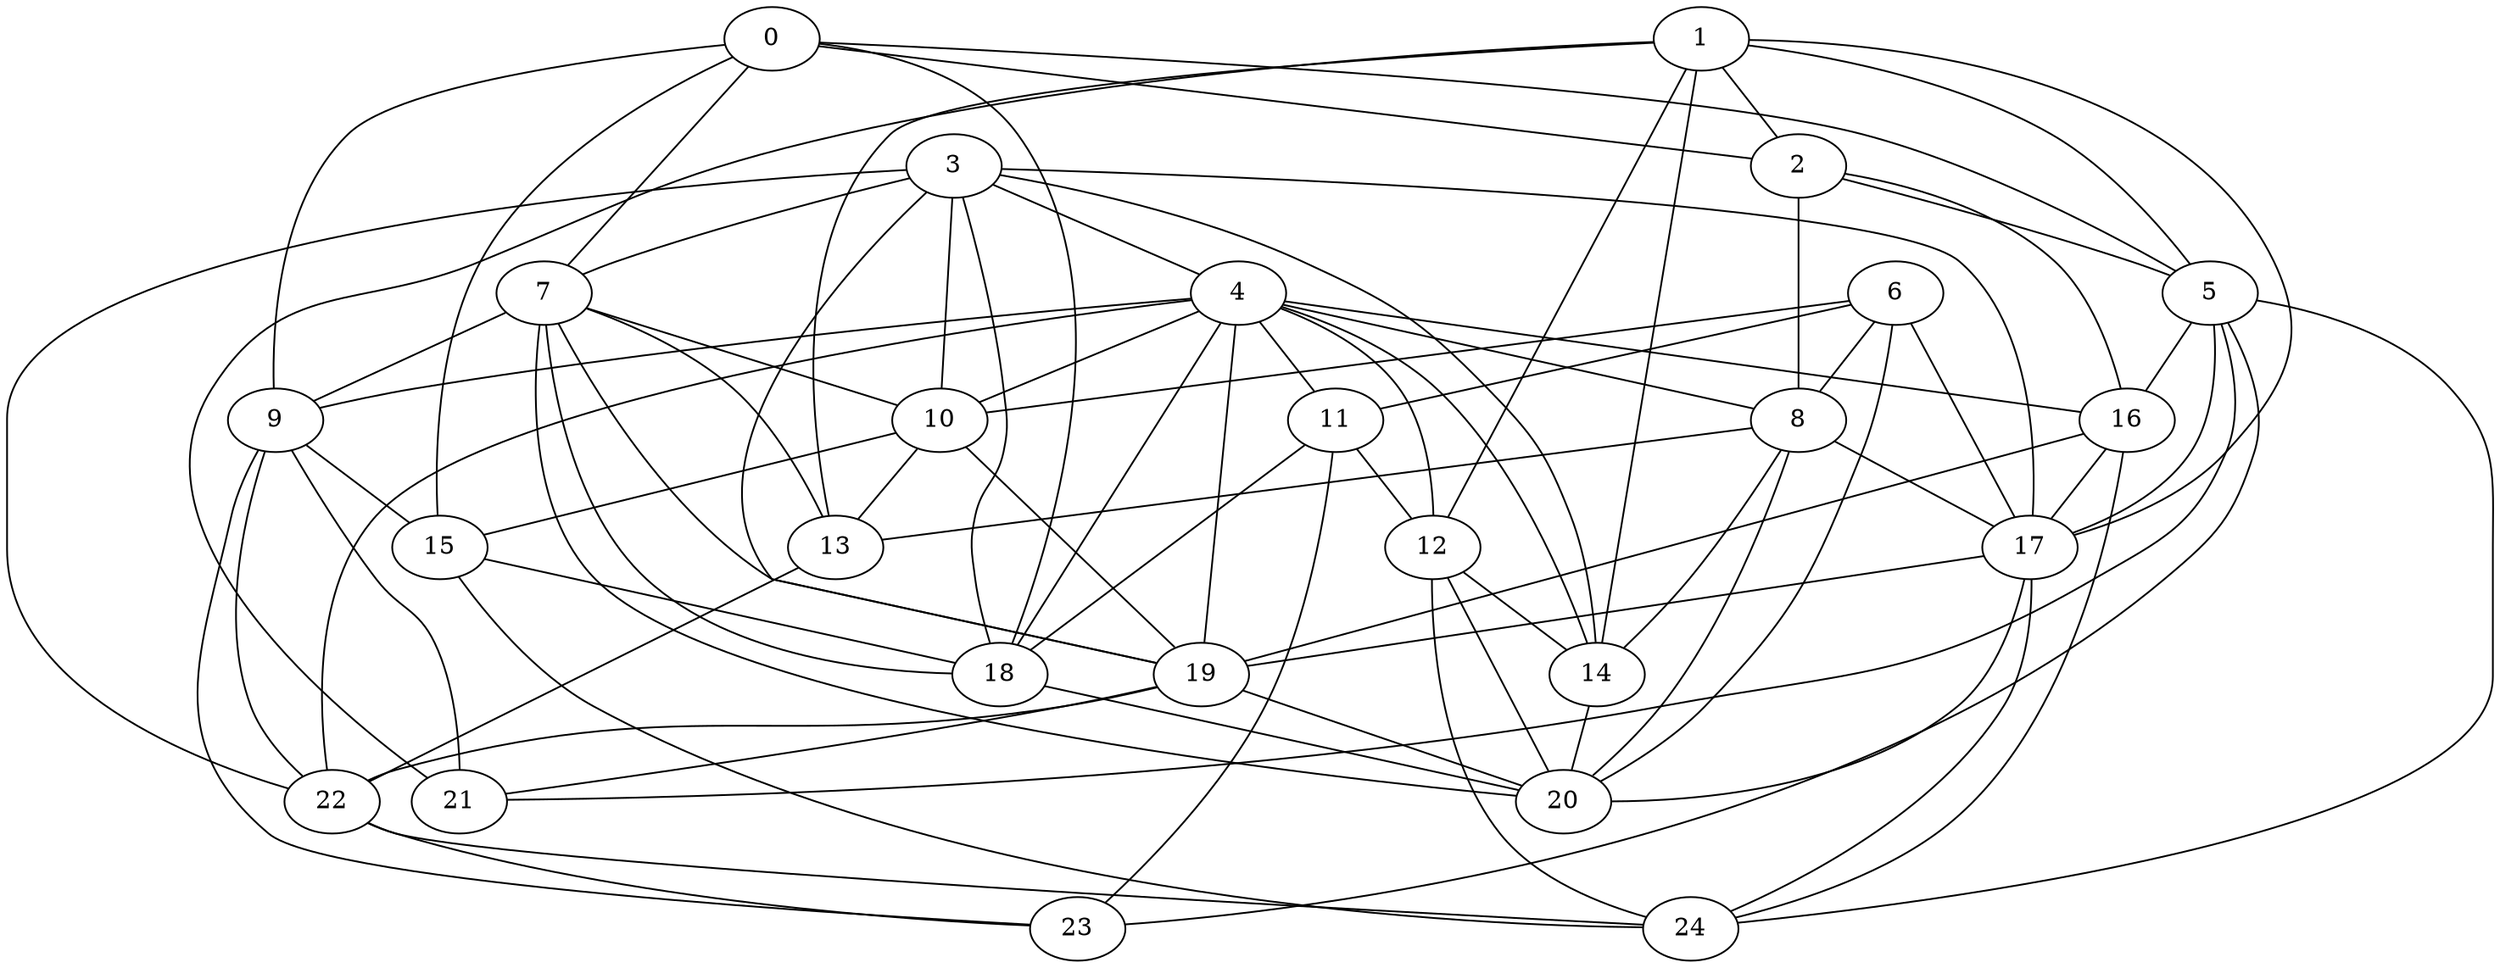 strict graph "gnp_random_graph(25,0.25)" {
0;
1;
2;
3;
4;
5;
6;
7;
8;
9;
10;
11;
12;
13;
14;
15;
16;
17;
18;
19;
20;
21;
22;
23;
24;
0 -- 2  [is_available=True, prob="1.0"];
0 -- 5  [is_available=True, prob="0.127904065833"];
0 -- 7  [is_available=True, prob="1.0"];
0 -- 9  [is_available=True, prob="0.340893576052"];
0 -- 15  [is_available=True, prob="0.359434165752"];
0 -- 18  [is_available=True, prob="0.425584438281"];
1 -- 2  [is_available=True, prob="1.0"];
1 -- 5  [is_available=True, prob="0.521236032592"];
1 -- 12  [is_available=True, prob="1.0"];
1 -- 13  [is_available=True, prob="1.0"];
1 -- 14  [is_available=True, prob="0.84620094515"];
1 -- 17  [is_available=True, prob="0.243595731908"];
1 -- 21  [is_available=True, prob="0.642665040569"];
2 -- 5  [is_available=True, prob="0.365235132238"];
2 -- 8  [is_available=True, prob="0.402797228268"];
2 -- 16  [is_available=True, prob="0.738310649488"];
3 -- 4  [is_available=True, prob="0.333040760521"];
3 -- 7  [is_available=True, prob="0.240180256659"];
3 -- 10  [is_available=True, prob="0.103743236967"];
3 -- 14  [is_available=True, prob="0.00518597643784"];
3 -- 17  [is_available=True, prob="0.228502491617"];
3 -- 18  [is_available=True, prob="0.51431539669"];
3 -- 19  [is_available=True, prob="0.72989152218"];
3 -- 22  [is_available=True, prob="1.0"];
4 -- 8  [is_available=True, prob="0.89779951062"];
4 -- 9  [is_available=True, prob="0.200345368252"];
4 -- 10  [is_available=True, prob="1.0"];
4 -- 11  [is_available=True, prob="1.0"];
4 -- 12  [is_available=True, prob="0.282945972106"];
4 -- 14  [is_available=True, prob="0.334732201374"];
4 -- 16  [is_available=True, prob="0.527718584075"];
4 -- 18  [is_available=True, prob="1.0"];
4 -- 19  [is_available=True, prob="1.0"];
4 -- 22  [is_available=True, prob="1.0"];
5 -- 16  [is_available=True, prob="0.0522134434096"];
5 -- 17  [is_available=True, prob="0.655940159264"];
5 -- 21  [is_available=True, prob="0.453262633552"];
5 -- 23  [is_available=True, prob="0.608093467032"];
5 -- 24  [is_available=True, prob="0.478744668634"];
6 -- 8  [is_available=True, prob="0.193591440225"];
6 -- 17  [is_available=True, prob="0.000803734045159"];
6 -- 10  [is_available=True, prob="1.0"];
6 -- 11  [is_available=True, prob="0.596020075674"];
6 -- 20  [is_available=True, prob="0.7998460162"];
7 -- 9  [is_available=True, prob="0.233618691277"];
7 -- 10  [is_available=True, prob="0.179001769716"];
7 -- 13  [is_available=True, prob="1.0"];
7 -- 18  [is_available=True, prob="0.813563151471"];
7 -- 19  [is_available=True, prob="0.499129164694"];
7 -- 20  [is_available=True, prob="0.523343735904"];
8 -- 13  [is_available=True, prob="0.214966529164"];
8 -- 14  [is_available=True, prob="1.0"];
8 -- 17  [is_available=True, prob="0.129423882674"];
8 -- 20  [is_available=True, prob="0.45508341001"];
9 -- 15  [is_available=True, prob="0.240428134041"];
9 -- 21  [is_available=True, prob="0.611725777969"];
9 -- 22  [is_available=True, prob="1.0"];
9 -- 23  [is_available=True, prob="0.730622813465"];
10 -- 13  [is_available=True, prob="0.0644319268632"];
10 -- 15  [is_available=True, prob="1.0"];
10 -- 19  [is_available=True, prob="1.0"];
11 -- 12  [is_available=True, prob="1.0"];
11 -- 18  [is_available=True, prob="0.560684722626"];
11 -- 23  [is_available=True, prob="0.0711929190951"];
12 -- 14  [is_available=True, prob="0.108857323238"];
12 -- 20  [is_available=True, prob="1.0"];
12 -- 24  [is_available=True, prob="0.975361492279"];
13 -- 22  [is_available=True, prob="0.597956027243"];
14 -- 20  [is_available=True, prob="0.0737785677517"];
15 -- 18  [is_available=True, prob="0.626660176148"];
15 -- 24  [is_available=True, prob="0.0637484191177"];
16 -- 17  [is_available=True, prob="0.273424766667"];
16 -- 19  [is_available=True, prob="1.0"];
16 -- 24  [is_available=True, prob="0.851527656555"];
17 -- 19  [is_available=True, prob="0.686563602828"];
17 -- 20  [is_available=True, prob="0.0440681202074"];
17 -- 24  [is_available=True, prob="0.604878018222"];
18 -- 20  [is_available=True, prob="0.0934704707766"];
19 -- 20  [is_available=True, prob="0.518718310357"];
19 -- 21  [is_available=True, prob="0.216940803726"];
19 -- 22  [is_available=True, prob="0.0619229473873"];
22 -- 23  [is_available=True, prob="0.942426633539"];
22 -- 24  [is_available=True, prob="1.0"];
}
